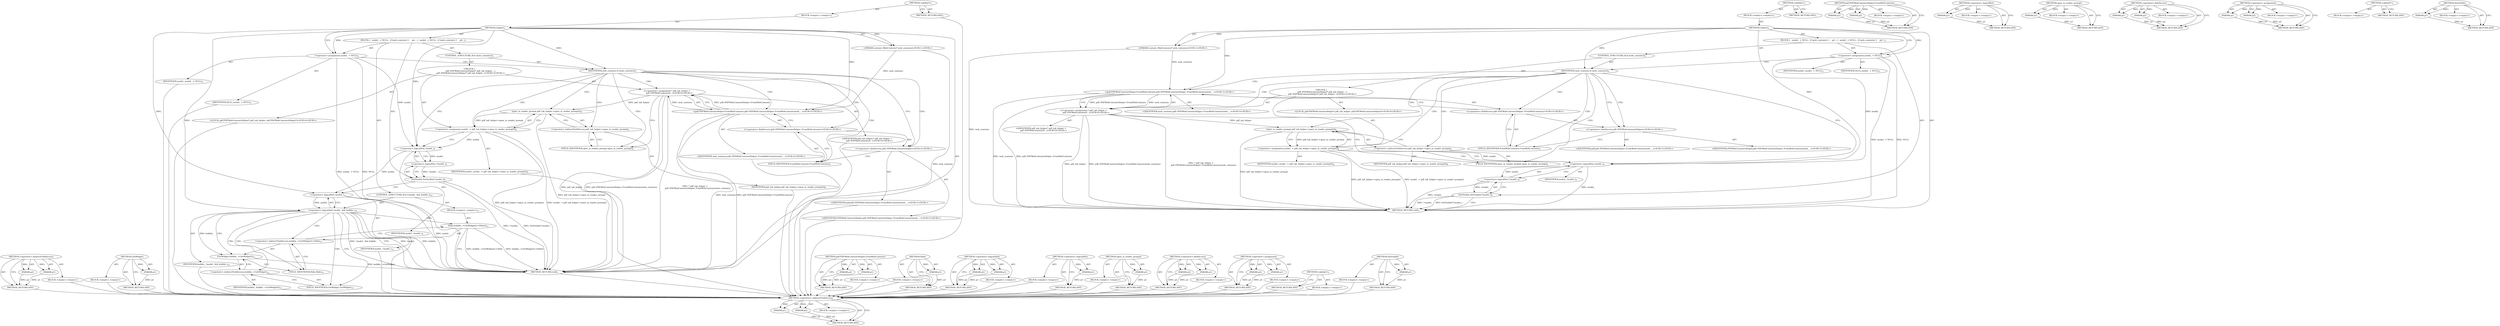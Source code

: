 digraph "SetVisible" {
vulnerable_77 [label=<(METHOD,&lt;operator&gt;.indirectFieldAccess)>];
vulnerable_78 [label=<(PARAM,p1)>];
vulnerable_79 [label=<(PARAM,p2)>];
vulnerable_80 [label=<(BLOCK,&lt;empty&gt;,&lt;empty&gt;)>];
vulnerable_81 [label=<(METHOD_RETURN,ANY)>];
vulnerable_6 [label=<(METHOD,&lt;global&gt;)<SUB>1</SUB>>];
vulnerable_7 [label=<(BLOCK,&lt;empty&gt;,&lt;empty&gt;)<SUB>1</SUB>>];
vulnerable_8 [label=<(METHOD,Update)<SUB>1</SUB>>];
vulnerable_9 [label="<(PARAM,content::WebContents* web_contents)<SUB>1</SUB>>"];
vulnerable_10 [label=<(BLOCK,{
  model_ = NULL;
  if (web_contents) {
    pd...,{
  model_ = NULL;
  if (web_contents) {
    pd...)<SUB>1</SUB>>];
vulnerable_11 [label=<(&lt;operator&gt;.assignment,model_ = NULL)<SUB>2</SUB>>];
vulnerable_12 [label=<(IDENTIFIER,model_,model_ = NULL)<SUB>2</SUB>>];
vulnerable_13 [label=<(IDENTIFIER,NULL,model_ = NULL)<SUB>2</SUB>>];
vulnerable_14 [label=<(CONTROL_STRUCTURE,IF,if (web_contents))<SUB>3</SUB>>];
vulnerable_15 [label=<(IDENTIFIER,web_contents,if (web_contents))<SUB>3</SUB>>];
vulnerable_16 [label="<(BLOCK,{
    pdf::PDFWebContentsHelper* pdf_tab_helper...,{
    pdf::PDFWebContentsHelper* pdf_tab_helper...)<SUB>3</SUB>>"];
vulnerable_17 [label="<(LOCAL,pdf.PDFWebContentsHelper* pdf_tab_helper: pdf.PDFWebContentsHelper*)<SUB>4</SUB>>"];
vulnerable_18 [label="<(&lt;operator&gt;.assignment,* pdf_tab_helper =
        pdf::PDFWebContentsH...)<SUB>4</SUB>>"];
vulnerable_19 [label="<(IDENTIFIER,pdf_tab_helper,* pdf_tab_helper =
        pdf::PDFWebContentsH...)<SUB>4</SUB>>"];
vulnerable_20 [label="<(pdf.PDFWebContentsHelper.FromWebContents,pdf::PDFWebContentsHelper::FromWebContents(web_...)<SUB>5</SUB>>"];
vulnerable_21 [label="<(&lt;operator&gt;.fieldAccess,pdf::PDFWebContentsHelper::FromWebContents)<SUB>5</SUB>>"];
vulnerable_22 [label="<(&lt;operator&gt;.fieldAccess,pdf::PDFWebContentsHelper)<SUB>5</SUB>>"];
vulnerable_23 [label="<(IDENTIFIER,pdf,pdf::PDFWebContentsHelper::FromWebContents(web_...)<SUB>5</SUB>>"];
vulnerable_24 [label="<(IDENTIFIER,PDFWebContentsHelper,pdf::PDFWebContentsHelper::FromWebContents(web_...)<SUB>5</SUB>>"];
vulnerable_25 [label=<(FIELD_IDENTIFIER,FromWebContents,FromWebContents)<SUB>5</SUB>>];
vulnerable_26 [label="<(IDENTIFIER,web_contents,pdf::PDFWebContentsHelper::FromWebContents(web_...)<SUB>5</SUB>>"];
vulnerable_27 [label=<(&lt;operator&gt;.assignment,model_ = pdf_tab_helper-&gt;open_in_reader_prompt())<SUB>6</SUB>>];
vulnerable_28 [label=<(IDENTIFIER,model_,model_ = pdf_tab_helper-&gt;open_in_reader_prompt())<SUB>6</SUB>>];
vulnerable_29 [label=<(open_in_reader_prompt,pdf_tab_helper-&gt;open_in_reader_prompt())<SUB>6</SUB>>];
vulnerable_30 [label=<(&lt;operator&gt;.indirectFieldAccess,pdf_tab_helper-&gt;open_in_reader_prompt)<SUB>6</SUB>>];
vulnerable_31 [label=<(IDENTIFIER,pdf_tab_helper,pdf_tab_helper-&gt;open_in_reader_prompt())<SUB>6</SUB>>];
vulnerable_32 [label=<(FIELD_IDENTIFIER,open_in_reader_prompt,open_in_reader_prompt)<SUB>6</SUB>>];
vulnerable_33 [label=<(SetVisible,SetVisible(!!model_))<SUB>9</SUB>>];
vulnerable_34 [label=<(&lt;operator&gt;.logicalNot,!!model_)<SUB>9</SUB>>];
vulnerable_35 [label=<(&lt;operator&gt;.logicalNot,!model_)<SUB>9</SUB>>];
vulnerable_36 [label=<(IDENTIFIER,model_,!model_)<SUB>9</SUB>>];
vulnerable_37 [label=<(METHOD_RETURN,void)<SUB>1</SUB>>];
vulnerable_39 [label=<(METHOD_RETURN,ANY)<SUB>1</SUB>>];
vulnerable_63 [label=<(METHOD,pdf.PDFWebContentsHelper.FromWebContents)>];
vulnerable_64 [label=<(PARAM,p1)>];
vulnerable_65 [label=<(PARAM,p2)>];
vulnerable_66 [label=<(BLOCK,&lt;empty&gt;,&lt;empty&gt;)>];
vulnerable_67 [label=<(METHOD_RETURN,ANY)>];
vulnerable_86 [label=<(METHOD,&lt;operator&gt;.logicalNot)>];
vulnerable_87 [label=<(PARAM,p1)>];
vulnerable_88 [label=<(BLOCK,&lt;empty&gt;,&lt;empty&gt;)>];
vulnerable_89 [label=<(METHOD_RETURN,ANY)>];
vulnerable_73 [label=<(METHOD,open_in_reader_prompt)>];
vulnerable_74 [label=<(PARAM,p1)>];
vulnerable_75 [label=<(BLOCK,&lt;empty&gt;,&lt;empty&gt;)>];
vulnerable_76 [label=<(METHOD_RETURN,ANY)>];
vulnerable_68 [label=<(METHOD,&lt;operator&gt;.fieldAccess)>];
vulnerable_69 [label=<(PARAM,p1)>];
vulnerable_70 [label=<(PARAM,p2)>];
vulnerable_71 [label=<(BLOCK,&lt;empty&gt;,&lt;empty&gt;)>];
vulnerable_72 [label=<(METHOD_RETURN,ANY)>];
vulnerable_58 [label=<(METHOD,&lt;operator&gt;.assignment)>];
vulnerable_59 [label=<(PARAM,p1)>];
vulnerable_60 [label=<(PARAM,p2)>];
vulnerable_61 [label=<(BLOCK,&lt;empty&gt;,&lt;empty&gt;)>];
vulnerable_62 [label=<(METHOD_RETURN,ANY)>];
vulnerable_52 [label=<(METHOD,&lt;global&gt;)<SUB>1</SUB>>];
vulnerable_53 [label=<(BLOCK,&lt;empty&gt;,&lt;empty&gt;)>];
vulnerable_54 [label=<(METHOD_RETURN,ANY)>];
vulnerable_82 [label=<(METHOD,SetVisible)>];
vulnerable_83 [label=<(PARAM,p1)>];
vulnerable_84 [label=<(BLOCK,&lt;empty&gt;,&lt;empty&gt;)>];
vulnerable_85 [label=<(METHOD_RETURN,ANY)>];
fixed_90 [label=<(METHOD,&lt;operator&gt;.indirectFieldAccess)>];
fixed_91 [label=<(PARAM,p1)>];
fixed_92 [label=<(PARAM,p2)>];
fixed_93 [label=<(BLOCK,&lt;empty&gt;,&lt;empty&gt;)>];
fixed_94 [label=<(METHOD_RETURN,ANY)>];
fixed_112 [label=<(METHOD,GetWidget)>];
fixed_113 [label=<(PARAM,p1)>];
fixed_114 [label=<(BLOCK,&lt;empty&gt;,&lt;empty&gt;)>];
fixed_115 [label=<(METHOD_RETURN,ANY)>];
fixed_6 [label=<(METHOD,&lt;global&gt;)<SUB>1</SUB>>];
fixed_7 [label=<(BLOCK,&lt;empty&gt;,&lt;empty&gt;)<SUB>1</SUB>>];
fixed_8 [label=<(METHOD,Update)<SUB>1</SUB>>];
fixed_9 [label="<(PARAM,content::WebContents* web_contents)<SUB>1</SUB>>"];
fixed_10 [label=<(BLOCK,{
  model_ = NULL;
  if (web_contents) {
    pd...,{
  model_ = NULL;
  if (web_contents) {
    pd...)<SUB>1</SUB>>];
fixed_11 [label=<(&lt;operator&gt;.assignment,model_ = NULL)<SUB>2</SUB>>];
fixed_12 [label=<(IDENTIFIER,model_,model_ = NULL)<SUB>2</SUB>>];
fixed_13 [label=<(IDENTIFIER,NULL,model_ = NULL)<SUB>2</SUB>>];
fixed_14 [label=<(CONTROL_STRUCTURE,IF,if (web_contents))<SUB>3</SUB>>];
fixed_15 [label=<(IDENTIFIER,web_contents,if (web_contents))<SUB>3</SUB>>];
fixed_16 [label="<(BLOCK,{
    pdf::PDFWebContentsHelper* pdf_tab_helper...,{
    pdf::PDFWebContentsHelper* pdf_tab_helper...)<SUB>3</SUB>>"];
fixed_17 [label="<(LOCAL,pdf.PDFWebContentsHelper* pdf_tab_helper: pdf.PDFWebContentsHelper*)<SUB>4</SUB>>"];
fixed_18 [label="<(&lt;operator&gt;.assignment,* pdf_tab_helper =
        pdf::PDFWebContentsH...)<SUB>4</SUB>>"];
fixed_19 [label="<(IDENTIFIER,pdf_tab_helper,* pdf_tab_helper =
        pdf::PDFWebContentsH...)<SUB>4</SUB>>"];
fixed_20 [label="<(pdf.PDFWebContentsHelper.FromWebContents,pdf::PDFWebContentsHelper::FromWebContents(web_...)<SUB>5</SUB>>"];
fixed_21 [label="<(&lt;operator&gt;.fieldAccess,pdf::PDFWebContentsHelper::FromWebContents)<SUB>5</SUB>>"];
fixed_22 [label="<(&lt;operator&gt;.fieldAccess,pdf::PDFWebContentsHelper)<SUB>5</SUB>>"];
fixed_23 [label="<(IDENTIFIER,pdf,pdf::PDFWebContentsHelper::FromWebContents(web_...)<SUB>5</SUB>>"];
fixed_24 [label="<(IDENTIFIER,PDFWebContentsHelper,pdf::PDFWebContentsHelper::FromWebContents(web_...)<SUB>5</SUB>>"];
fixed_25 [label=<(FIELD_IDENTIFIER,FromWebContents,FromWebContents)<SUB>5</SUB>>];
fixed_26 [label="<(IDENTIFIER,web_contents,pdf::PDFWebContentsHelper::FromWebContents(web_...)<SUB>5</SUB>>"];
fixed_27 [label=<(&lt;operator&gt;.assignment,model_ = pdf_tab_helper-&gt;open_in_reader_prompt())<SUB>6</SUB>>];
fixed_28 [label=<(IDENTIFIER,model_,model_ = pdf_tab_helper-&gt;open_in_reader_prompt())<SUB>6</SUB>>];
fixed_29 [label=<(open_in_reader_prompt,pdf_tab_helper-&gt;open_in_reader_prompt())<SUB>6</SUB>>];
fixed_30 [label=<(&lt;operator&gt;.indirectFieldAccess,pdf_tab_helper-&gt;open_in_reader_prompt)<SUB>6</SUB>>];
fixed_31 [label=<(IDENTIFIER,pdf_tab_helper,pdf_tab_helper-&gt;open_in_reader_prompt())<SUB>6</SUB>>];
fixed_32 [label=<(FIELD_IDENTIFIER,open_in_reader_prompt,open_in_reader_prompt)<SUB>6</SUB>>];
fixed_33 [label=<(SetVisible,SetVisible(!!model_))<SUB>9</SUB>>];
fixed_34 [label=<(&lt;operator&gt;.logicalNot,!!model_)<SUB>9</SUB>>];
fixed_35 [label=<(&lt;operator&gt;.logicalNot,!model_)<SUB>9</SUB>>];
fixed_36 [label=<(IDENTIFIER,model_,!model_)<SUB>9</SUB>>];
fixed_37 [label=<(CONTROL_STRUCTURE,IF,if (!model_ &amp;&amp; bubble_))<SUB>12</SUB>>];
fixed_38 [label=<(&lt;operator&gt;.logicalAnd,!model_ &amp;&amp; bubble_)<SUB>12</SUB>>];
fixed_39 [label=<(&lt;operator&gt;.logicalNot,!model_)<SUB>12</SUB>>];
fixed_40 [label=<(IDENTIFIER,model_,!model_)<SUB>12</SUB>>];
fixed_41 [label=<(IDENTIFIER,bubble_,!model_ &amp;&amp; bubble_)<SUB>12</SUB>>];
fixed_42 [label=<(BLOCK,&lt;empty&gt;,&lt;empty&gt;)<SUB>13</SUB>>];
fixed_43 [label=<(Hide,bubble_-&gt;GetWidget()-&gt;Hide())<SUB>13</SUB>>];
fixed_44 [label=<(&lt;operator&gt;.indirectFieldAccess,bubble_-&gt;GetWidget()-&gt;Hide)<SUB>13</SUB>>];
fixed_45 [label=<(GetWidget,bubble_-&gt;GetWidget())<SUB>13</SUB>>];
fixed_46 [label=<(&lt;operator&gt;.indirectFieldAccess,bubble_-&gt;GetWidget)<SUB>13</SUB>>];
fixed_47 [label=<(IDENTIFIER,bubble_,bubble_-&gt;GetWidget())<SUB>13</SUB>>];
fixed_48 [label=<(FIELD_IDENTIFIER,GetWidget,GetWidget)<SUB>13</SUB>>];
fixed_49 [label=<(FIELD_IDENTIFIER,Hide,Hide)<SUB>13</SUB>>];
fixed_50 [label=<(METHOD_RETURN,void)<SUB>1</SUB>>];
fixed_52 [label=<(METHOD_RETURN,ANY)<SUB>1</SUB>>];
fixed_76 [label=<(METHOD,pdf.PDFWebContentsHelper.FromWebContents)>];
fixed_77 [label=<(PARAM,p1)>];
fixed_78 [label=<(PARAM,p2)>];
fixed_79 [label=<(BLOCK,&lt;empty&gt;,&lt;empty&gt;)>];
fixed_80 [label=<(METHOD_RETURN,ANY)>];
fixed_108 [label=<(METHOD,Hide)>];
fixed_109 [label=<(PARAM,p1)>];
fixed_110 [label=<(BLOCK,&lt;empty&gt;,&lt;empty&gt;)>];
fixed_111 [label=<(METHOD_RETURN,ANY)>];
fixed_103 [label=<(METHOD,&lt;operator&gt;.logicalAnd)>];
fixed_104 [label=<(PARAM,p1)>];
fixed_105 [label=<(PARAM,p2)>];
fixed_106 [label=<(BLOCK,&lt;empty&gt;,&lt;empty&gt;)>];
fixed_107 [label=<(METHOD_RETURN,ANY)>];
fixed_99 [label=<(METHOD,&lt;operator&gt;.logicalNot)>];
fixed_100 [label=<(PARAM,p1)>];
fixed_101 [label=<(BLOCK,&lt;empty&gt;,&lt;empty&gt;)>];
fixed_102 [label=<(METHOD_RETURN,ANY)>];
fixed_86 [label=<(METHOD,open_in_reader_prompt)>];
fixed_87 [label=<(PARAM,p1)>];
fixed_88 [label=<(BLOCK,&lt;empty&gt;,&lt;empty&gt;)>];
fixed_89 [label=<(METHOD_RETURN,ANY)>];
fixed_81 [label=<(METHOD,&lt;operator&gt;.fieldAccess)>];
fixed_82 [label=<(PARAM,p1)>];
fixed_83 [label=<(PARAM,p2)>];
fixed_84 [label=<(BLOCK,&lt;empty&gt;,&lt;empty&gt;)>];
fixed_85 [label=<(METHOD_RETURN,ANY)>];
fixed_71 [label=<(METHOD,&lt;operator&gt;.assignment)>];
fixed_72 [label=<(PARAM,p1)>];
fixed_73 [label=<(PARAM,p2)>];
fixed_74 [label=<(BLOCK,&lt;empty&gt;,&lt;empty&gt;)>];
fixed_75 [label=<(METHOD_RETURN,ANY)>];
fixed_65 [label=<(METHOD,&lt;global&gt;)<SUB>1</SUB>>];
fixed_66 [label=<(BLOCK,&lt;empty&gt;,&lt;empty&gt;)>];
fixed_67 [label=<(METHOD_RETURN,ANY)>];
fixed_95 [label=<(METHOD,SetVisible)>];
fixed_96 [label=<(PARAM,p1)>];
fixed_97 [label=<(BLOCK,&lt;empty&gt;,&lt;empty&gt;)>];
fixed_98 [label=<(METHOD_RETURN,ANY)>];
vulnerable_77 -> vulnerable_78  [key=0, label="AST: "];
vulnerable_77 -> vulnerable_78  [key=1, label="DDG: "];
vulnerable_77 -> vulnerable_80  [key=0, label="AST: "];
vulnerable_77 -> vulnerable_79  [key=0, label="AST: "];
vulnerable_77 -> vulnerable_79  [key=1, label="DDG: "];
vulnerable_77 -> vulnerable_81  [key=0, label="AST: "];
vulnerable_77 -> vulnerable_81  [key=1, label="CFG: "];
vulnerable_78 -> vulnerable_81  [key=0, label="DDG: p1"];
vulnerable_79 -> vulnerable_81  [key=0, label="DDG: p2"];
vulnerable_6 -> vulnerable_7  [key=0, label="AST: "];
vulnerable_6 -> vulnerable_39  [key=0, label="AST: "];
vulnerable_6 -> vulnerable_39  [key=1, label="CFG: "];
vulnerable_7 -> vulnerable_8  [key=0, label="AST: "];
vulnerable_8 -> vulnerable_9  [key=0, label="AST: "];
vulnerable_8 -> vulnerable_9  [key=1, label="DDG: "];
vulnerable_8 -> vulnerable_10  [key=0, label="AST: "];
vulnerable_8 -> vulnerable_37  [key=0, label="AST: "];
vulnerable_8 -> vulnerable_11  [key=0, label="CFG: "];
vulnerable_8 -> vulnerable_11  [key=1, label="DDG: "];
vulnerable_8 -> vulnerable_15  [key=0, label="DDG: "];
vulnerable_8 -> vulnerable_35  [key=0, label="DDG: "];
vulnerable_8 -> vulnerable_20  [key=0, label="DDG: "];
vulnerable_9 -> vulnerable_37  [key=0, label="DDG: web_contents"];
vulnerable_9 -> vulnerable_20  [key=0, label="DDG: web_contents"];
vulnerable_10 -> vulnerable_11  [key=0, label="AST: "];
vulnerable_10 -> vulnerable_14  [key=0, label="AST: "];
vulnerable_10 -> vulnerable_33  [key=0, label="AST: "];
vulnerable_11 -> vulnerable_12  [key=0, label="AST: "];
vulnerable_11 -> vulnerable_13  [key=0, label="AST: "];
vulnerable_11 -> vulnerable_15  [key=0, label="CFG: "];
vulnerable_11 -> vulnerable_37  [key=0, label="DDG: model_ = NULL"];
vulnerable_11 -> vulnerable_37  [key=1, label="DDG: NULL"];
vulnerable_11 -> vulnerable_35  [key=0, label="DDG: model_"];
vulnerable_14 -> vulnerable_15  [key=0, label="AST: "];
vulnerable_14 -> vulnerable_16  [key=0, label="AST: "];
vulnerable_15 -> vulnerable_22  [key=0, label="CFG: "];
vulnerable_15 -> vulnerable_22  [key=1, label="CDG: "];
vulnerable_15 -> vulnerable_35  [key=0, label="CFG: "];
vulnerable_15 -> vulnerable_30  [key=0, label="CDG: "];
vulnerable_15 -> vulnerable_29  [key=0, label="CDG: "];
vulnerable_15 -> vulnerable_21  [key=0, label="CDG: "];
vulnerable_15 -> vulnerable_32  [key=0, label="CDG: "];
vulnerable_15 -> vulnerable_18  [key=0, label="CDG: "];
vulnerable_15 -> vulnerable_20  [key=0, label="CDG: "];
vulnerable_15 -> vulnerable_25  [key=0, label="CDG: "];
vulnerable_15 -> vulnerable_27  [key=0, label="CDG: "];
vulnerable_16 -> vulnerable_17  [key=0, label="AST: "];
vulnerable_16 -> vulnerable_18  [key=0, label="AST: "];
vulnerable_16 -> vulnerable_27  [key=0, label="AST: "];
vulnerable_18 -> vulnerable_19  [key=0, label="AST: "];
vulnerable_18 -> vulnerable_20  [key=0, label="AST: "];
vulnerable_18 -> vulnerable_32  [key=0, label="CFG: "];
vulnerable_18 -> vulnerable_37  [key=0, label="DDG: pdf_tab_helper"];
vulnerable_18 -> vulnerable_37  [key=1, label="DDG: pdf::PDFWebContentsHelper::FromWebContents(web_contents)"];
vulnerable_18 -> vulnerable_37  [key=2, label="DDG: * pdf_tab_helper =
        pdf::PDFWebContentsHelper::FromWebContents(web_contents)"];
vulnerable_18 -> vulnerable_29  [key=0, label="DDG: pdf_tab_helper"];
vulnerable_20 -> vulnerable_21  [key=0, label="AST: "];
vulnerable_20 -> vulnerable_26  [key=0, label="AST: "];
vulnerable_20 -> vulnerable_18  [key=0, label="CFG: "];
vulnerable_20 -> vulnerable_18  [key=1, label="DDG: pdf::PDFWebContentsHelper::FromWebContents"];
vulnerable_20 -> vulnerable_18  [key=2, label="DDG: web_contents"];
vulnerable_20 -> vulnerable_37  [key=0, label="DDG: pdf::PDFWebContentsHelper::FromWebContents"];
vulnerable_20 -> vulnerable_37  [key=1, label="DDG: web_contents"];
vulnerable_21 -> vulnerable_22  [key=0, label="AST: "];
vulnerable_21 -> vulnerable_25  [key=0, label="AST: "];
vulnerable_21 -> vulnerable_20  [key=0, label="CFG: "];
vulnerable_22 -> vulnerable_23  [key=0, label="AST: "];
vulnerable_22 -> vulnerable_24  [key=0, label="AST: "];
vulnerable_22 -> vulnerable_25  [key=0, label="CFG: "];
vulnerable_25 -> vulnerable_21  [key=0, label="CFG: "];
vulnerable_27 -> vulnerable_28  [key=0, label="AST: "];
vulnerable_27 -> vulnerable_29  [key=0, label="AST: "];
vulnerable_27 -> vulnerable_35  [key=0, label="CFG: "];
vulnerable_27 -> vulnerable_35  [key=1, label="DDG: model_"];
vulnerable_27 -> vulnerable_37  [key=0, label="DDG: pdf_tab_helper-&gt;open_in_reader_prompt()"];
vulnerable_27 -> vulnerable_37  [key=1, label="DDG: model_ = pdf_tab_helper-&gt;open_in_reader_prompt()"];
vulnerable_29 -> vulnerable_30  [key=0, label="AST: "];
vulnerable_29 -> vulnerable_27  [key=0, label="CFG: "];
vulnerable_29 -> vulnerable_27  [key=1, label="DDG: pdf_tab_helper-&gt;open_in_reader_prompt"];
vulnerable_29 -> vulnerable_37  [key=0, label="DDG: pdf_tab_helper-&gt;open_in_reader_prompt"];
vulnerable_30 -> vulnerable_31  [key=0, label="AST: "];
vulnerable_30 -> vulnerable_32  [key=0, label="AST: "];
vulnerable_30 -> vulnerable_29  [key=0, label="CFG: "];
vulnerable_32 -> vulnerable_30  [key=0, label="CFG: "];
vulnerable_33 -> vulnerable_34  [key=0, label="AST: "];
vulnerable_33 -> vulnerable_37  [key=0, label="CFG: "];
vulnerable_33 -> vulnerable_37  [key=1, label="DDG: !!model_"];
vulnerable_33 -> vulnerable_37  [key=2, label="DDG: SetVisible(!!model_)"];
vulnerable_34 -> vulnerable_35  [key=0, label="AST: "];
vulnerable_34 -> vulnerable_33  [key=0, label="CFG: "];
vulnerable_34 -> vulnerable_33  [key=1, label="DDG: !model_"];
vulnerable_34 -> vulnerable_37  [key=0, label="DDG: !model_"];
vulnerable_35 -> vulnerable_36  [key=0, label="AST: "];
vulnerable_35 -> vulnerable_34  [key=0, label="CFG: "];
vulnerable_35 -> vulnerable_34  [key=1, label="DDG: model_"];
vulnerable_35 -> vulnerable_37  [key=0, label="DDG: model_"];
vulnerable_63 -> vulnerable_64  [key=0, label="AST: "];
vulnerable_63 -> vulnerable_64  [key=1, label="DDG: "];
vulnerable_63 -> vulnerable_66  [key=0, label="AST: "];
vulnerable_63 -> vulnerable_65  [key=0, label="AST: "];
vulnerable_63 -> vulnerable_65  [key=1, label="DDG: "];
vulnerable_63 -> vulnerable_67  [key=0, label="AST: "];
vulnerable_63 -> vulnerable_67  [key=1, label="CFG: "];
vulnerable_64 -> vulnerable_67  [key=0, label="DDG: p1"];
vulnerable_65 -> vulnerable_67  [key=0, label="DDG: p2"];
vulnerable_86 -> vulnerable_87  [key=0, label="AST: "];
vulnerable_86 -> vulnerable_87  [key=1, label="DDG: "];
vulnerable_86 -> vulnerable_88  [key=0, label="AST: "];
vulnerable_86 -> vulnerable_89  [key=0, label="AST: "];
vulnerable_86 -> vulnerable_89  [key=1, label="CFG: "];
vulnerable_87 -> vulnerable_89  [key=0, label="DDG: p1"];
vulnerable_73 -> vulnerable_74  [key=0, label="AST: "];
vulnerable_73 -> vulnerable_74  [key=1, label="DDG: "];
vulnerable_73 -> vulnerable_75  [key=0, label="AST: "];
vulnerable_73 -> vulnerable_76  [key=0, label="AST: "];
vulnerable_73 -> vulnerable_76  [key=1, label="CFG: "];
vulnerable_74 -> vulnerable_76  [key=0, label="DDG: p1"];
vulnerable_68 -> vulnerable_69  [key=0, label="AST: "];
vulnerable_68 -> vulnerable_69  [key=1, label="DDG: "];
vulnerable_68 -> vulnerable_71  [key=0, label="AST: "];
vulnerable_68 -> vulnerable_70  [key=0, label="AST: "];
vulnerable_68 -> vulnerable_70  [key=1, label="DDG: "];
vulnerable_68 -> vulnerable_72  [key=0, label="AST: "];
vulnerable_68 -> vulnerable_72  [key=1, label="CFG: "];
vulnerable_69 -> vulnerable_72  [key=0, label="DDG: p1"];
vulnerable_70 -> vulnerable_72  [key=0, label="DDG: p2"];
vulnerable_58 -> vulnerable_59  [key=0, label="AST: "];
vulnerable_58 -> vulnerable_59  [key=1, label="DDG: "];
vulnerable_58 -> vulnerable_61  [key=0, label="AST: "];
vulnerable_58 -> vulnerable_60  [key=0, label="AST: "];
vulnerable_58 -> vulnerable_60  [key=1, label="DDG: "];
vulnerable_58 -> vulnerable_62  [key=0, label="AST: "];
vulnerable_58 -> vulnerable_62  [key=1, label="CFG: "];
vulnerable_59 -> vulnerable_62  [key=0, label="DDG: p1"];
vulnerable_60 -> vulnerable_62  [key=0, label="DDG: p2"];
vulnerable_52 -> vulnerable_53  [key=0, label="AST: "];
vulnerable_52 -> vulnerable_54  [key=0, label="AST: "];
vulnerable_52 -> vulnerable_54  [key=1, label="CFG: "];
vulnerable_82 -> vulnerable_83  [key=0, label="AST: "];
vulnerable_82 -> vulnerable_83  [key=1, label="DDG: "];
vulnerable_82 -> vulnerable_84  [key=0, label="AST: "];
vulnerable_82 -> vulnerable_85  [key=0, label="AST: "];
vulnerable_82 -> vulnerable_85  [key=1, label="CFG: "];
vulnerable_83 -> vulnerable_85  [key=0, label="DDG: p1"];
fixed_90 -> fixed_91  [key=0, label="AST: "];
fixed_90 -> fixed_91  [key=1, label="DDG: "];
fixed_90 -> fixed_93  [key=0, label="AST: "];
fixed_90 -> fixed_92  [key=0, label="AST: "];
fixed_90 -> fixed_92  [key=1, label="DDG: "];
fixed_90 -> fixed_94  [key=0, label="AST: "];
fixed_90 -> fixed_94  [key=1, label="CFG: "];
fixed_91 -> fixed_94  [key=0, label="DDG: p1"];
fixed_92 -> fixed_94  [key=0, label="DDG: p2"];
fixed_93 -> vulnerable_77  [key=0];
fixed_94 -> vulnerable_77  [key=0];
fixed_112 -> fixed_113  [key=0, label="AST: "];
fixed_112 -> fixed_113  [key=1, label="DDG: "];
fixed_112 -> fixed_114  [key=0, label="AST: "];
fixed_112 -> fixed_115  [key=0, label="AST: "];
fixed_112 -> fixed_115  [key=1, label="CFG: "];
fixed_113 -> fixed_115  [key=0, label="DDG: p1"];
fixed_114 -> vulnerable_77  [key=0];
fixed_115 -> vulnerable_77  [key=0];
fixed_6 -> fixed_7  [key=0, label="AST: "];
fixed_6 -> fixed_52  [key=0, label="AST: "];
fixed_6 -> fixed_52  [key=1, label="CFG: "];
fixed_7 -> fixed_8  [key=0, label="AST: "];
fixed_8 -> fixed_9  [key=0, label="AST: "];
fixed_8 -> fixed_9  [key=1, label="DDG: "];
fixed_8 -> fixed_10  [key=0, label="AST: "];
fixed_8 -> fixed_50  [key=0, label="AST: "];
fixed_8 -> fixed_11  [key=0, label="CFG: "];
fixed_8 -> fixed_11  [key=1, label="DDG: "];
fixed_8 -> fixed_15  [key=0, label="DDG: "];
fixed_8 -> fixed_38  [key=0, label="DDG: "];
fixed_8 -> fixed_35  [key=0, label="DDG: "];
fixed_8 -> fixed_39  [key=0, label="DDG: "];
fixed_8 -> fixed_20  [key=0, label="DDG: "];
fixed_9 -> fixed_50  [key=0, label="DDG: web_contents"];
fixed_9 -> fixed_20  [key=0, label="DDG: web_contents"];
fixed_10 -> fixed_11  [key=0, label="AST: "];
fixed_10 -> fixed_14  [key=0, label="AST: "];
fixed_10 -> fixed_33  [key=0, label="AST: "];
fixed_10 -> fixed_37  [key=0, label="AST: "];
fixed_11 -> fixed_12  [key=0, label="AST: "];
fixed_11 -> fixed_13  [key=0, label="AST: "];
fixed_11 -> fixed_15  [key=0, label="CFG: "];
fixed_11 -> fixed_50  [key=0, label="DDG: model_ = NULL"];
fixed_11 -> fixed_50  [key=1, label="DDG: NULL"];
fixed_11 -> fixed_35  [key=0, label="DDG: model_"];
fixed_12 -> vulnerable_77  [key=0];
fixed_13 -> vulnerable_77  [key=0];
fixed_14 -> fixed_15  [key=0, label="AST: "];
fixed_14 -> fixed_16  [key=0, label="AST: "];
fixed_15 -> fixed_22  [key=0, label="CFG: "];
fixed_15 -> fixed_22  [key=1, label="CDG: "];
fixed_15 -> fixed_35  [key=0, label="CFG: "];
fixed_15 -> fixed_30  [key=0, label="CDG: "];
fixed_15 -> fixed_29  [key=0, label="CDG: "];
fixed_15 -> fixed_21  [key=0, label="CDG: "];
fixed_15 -> fixed_32  [key=0, label="CDG: "];
fixed_15 -> fixed_18  [key=0, label="CDG: "];
fixed_15 -> fixed_20  [key=0, label="CDG: "];
fixed_15 -> fixed_25  [key=0, label="CDG: "];
fixed_15 -> fixed_27  [key=0, label="CDG: "];
fixed_16 -> fixed_17  [key=0, label="AST: "];
fixed_16 -> fixed_18  [key=0, label="AST: "];
fixed_16 -> fixed_27  [key=0, label="AST: "];
fixed_17 -> vulnerable_77  [key=0];
fixed_18 -> fixed_19  [key=0, label="AST: "];
fixed_18 -> fixed_20  [key=0, label="AST: "];
fixed_18 -> fixed_32  [key=0, label="CFG: "];
fixed_18 -> fixed_50  [key=0, label="DDG: pdf_tab_helper"];
fixed_18 -> fixed_50  [key=1, label="DDG: pdf::PDFWebContentsHelper::FromWebContents(web_contents)"];
fixed_18 -> fixed_50  [key=2, label="DDG: * pdf_tab_helper =
        pdf::PDFWebContentsHelper::FromWebContents(web_contents)"];
fixed_18 -> fixed_29  [key=0, label="DDG: pdf_tab_helper"];
fixed_19 -> vulnerable_77  [key=0];
fixed_20 -> fixed_21  [key=0, label="AST: "];
fixed_20 -> fixed_26  [key=0, label="AST: "];
fixed_20 -> fixed_18  [key=0, label="CFG: "];
fixed_20 -> fixed_18  [key=1, label="DDG: pdf::PDFWebContentsHelper::FromWebContents"];
fixed_20 -> fixed_18  [key=2, label="DDG: web_contents"];
fixed_20 -> fixed_50  [key=0, label="DDG: pdf::PDFWebContentsHelper::FromWebContents"];
fixed_20 -> fixed_50  [key=1, label="DDG: web_contents"];
fixed_21 -> fixed_22  [key=0, label="AST: "];
fixed_21 -> fixed_25  [key=0, label="AST: "];
fixed_21 -> fixed_20  [key=0, label="CFG: "];
fixed_22 -> fixed_23  [key=0, label="AST: "];
fixed_22 -> fixed_24  [key=0, label="AST: "];
fixed_22 -> fixed_25  [key=0, label="CFG: "];
fixed_23 -> vulnerable_77  [key=0];
fixed_24 -> vulnerable_77  [key=0];
fixed_25 -> fixed_21  [key=0, label="CFG: "];
fixed_26 -> vulnerable_77  [key=0];
fixed_27 -> fixed_28  [key=0, label="AST: "];
fixed_27 -> fixed_29  [key=0, label="AST: "];
fixed_27 -> fixed_35  [key=0, label="CFG: "];
fixed_27 -> fixed_35  [key=1, label="DDG: model_"];
fixed_27 -> fixed_50  [key=0, label="DDG: pdf_tab_helper-&gt;open_in_reader_prompt()"];
fixed_27 -> fixed_50  [key=1, label="DDG: model_ = pdf_tab_helper-&gt;open_in_reader_prompt()"];
fixed_28 -> vulnerable_77  [key=0];
fixed_29 -> fixed_30  [key=0, label="AST: "];
fixed_29 -> fixed_27  [key=0, label="CFG: "];
fixed_29 -> fixed_27  [key=1, label="DDG: pdf_tab_helper-&gt;open_in_reader_prompt"];
fixed_29 -> fixed_50  [key=0, label="DDG: pdf_tab_helper-&gt;open_in_reader_prompt"];
fixed_30 -> fixed_31  [key=0, label="AST: "];
fixed_30 -> fixed_32  [key=0, label="AST: "];
fixed_30 -> fixed_29  [key=0, label="CFG: "];
fixed_31 -> vulnerable_77  [key=0];
fixed_32 -> fixed_30  [key=0, label="CFG: "];
fixed_33 -> fixed_34  [key=0, label="AST: "];
fixed_33 -> fixed_39  [key=0, label="CFG: "];
fixed_33 -> fixed_50  [key=0, label="DDG: !!model_"];
fixed_33 -> fixed_50  [key=1, label="DDG: SetVisible(!!model_)"];
fixed_34 -> fixed_35  [key=0, label="AST: "];
fixed_34 -> fixed_33  [key=0, label="CFG: "];
fixed_34 -> fixed_33  [key=1, label="DDG: !model_"];
fixed_35 -> fixed_36  [key=0, label="AST: "];
fixed_35 -> fixed_34  [key=0, label="CFG: "];
fixed_35 -> fixed_34  [key=1, label="DDG: model_"];
fixed_35 -> fixed_39  [key=0, label="DDG: model_"];
fixed_36 -> vulnerable_77  [key=0];
fixed_37 -> fixed_38  [key=0, label="AST: "];
fixed_37 -> fixed_42  [key=0, label="AST: "];
fixed_38 -> fixed_39  [key=0, label="AST: "];
fixed_38 -> fixed_41  [key=0, label="AST: "];
fixed_38 -> fixed_50  [key=0, label="CFG: "];
fixed_38 -> fixed_50  [key=1, label="DDG: !model_"];
fixed_38 -> fixed_50  [key=2, label="DDG: bubble_"];
fixed_38 -> fixed_50  [key=3, label="DDG: !model_ &amp;&amp; bubble_"];
fixed_38 -> fixed_48  [key=0, label="CFG: "];
fixed_38 -> fixed_48  [key=1, label="CDG: "];
fixed_38 -> fixed_45  [key=0, label="DDG: bubble_"];
fixed_38 -> fixed_45  [key=1, label="CDG: "];
fixed_38 -> fixed_49  [key=0, label="CDG: "];
fixed_38 -> fixed_44  [key=0, label="CDG: "];
fixed_38 -> fixed_46  [key=0, label="CDG: "];
fixed_38 -> fixed_43  [key=0, label="CDG: "];
fixed_39 -> fixed_40  [key=0, label="AST: "];
fixed_39 -> fixed_38  [key=0, label="CFG: "];
fixed_39 -> fixed_38  [key=1, label="DDG: model_"];
fixed_39 -> fixed_50  [key=0, label="DDG: model_"];
fixed_40 -> vulnerable_77  [key=0];
fixed_41 -> vulnerable_77  [key=0];
fixed_42 -> fixed_43  [key=0, label="AST: "];
fixed_43 -> fixed_44  [key=0, label="AST: "];
fixed_43 -> fixed_50  [key=0, label="CFG: "];
fixed_43 -> fixed_50  [key=1, label="DDG: bubble_-&gt;GetWidget()-&gt;Hide"];
fixed_43 -> fixed_50  [key=2, label="DDG: bubble_-&gt;GetWidget()-&gt;Hide()"];
fixed_44 -> fixed_45  [key=0, label="AST: "];
fixed_44 -> fixed_49  [key=0, label="AST: "];
fixed_44 -> fixed_43  [key=0, label="CFG: "];
fixed_45 -> fixed_46  [key=0, label="AST: "];
fixed_45 -> fixed_49  [key=0, label="CFG: "];
fixed_45 -> fixed_50  [key=0, label="DDG: bubble_-&gt;GetWidget"];
fixed_46 -> fixed_47  [key=0, label="AST: "];
fixed_46 -> fixed_48  [key=0, label="AST: "];
fixed_46 -> fixed_45  [key=0, label="CFG: "];
fixed_47 -> vulnerable_77  [key=0];
fixed_48 -> fixed_46  [key=0, label="CFG: "];
fixed_49 -> fixed_44  [key=0, label="CFG: "];
fixed_50 -> vulnerable_77  [key=0];
fixed_52 -> vulnerable_77  [key=0];
fixed_76 -> fixed_77  [key=0, label="AST: "];
fixed_76 -> fixed_77  [key=1, label="DDG: "];
fixed_76 -> fixed_79  [key=0, label="AST: "];
fixed_76 -> fixed_78  [key=0, label="AST: "];
fixed_76 -> fixed_78  [key=1, label="DDG: "];
fixed_76 -> fixed_80  [key=0, label="AST: "];
fixed_76 -> fixed_80  [key=1, label="CFG: "];
fixed_77 -> fixed_80  [key=0, label="DDG: p1"];
fixed_78 -> fixed_80  [key=0, label="DDG: p2"];
fixed_79 -> vulnerable_77  [key=0];
fixed_80 -> vulnerable_77  [key=0];
fixed_108 -> fixed_109  [key=0, label="AST: "];
fixed_108 -> fixed_109  [key=1, label="DDG: "];
fixed_108 -> fixed_110  [key=0, label="AST: "];
fixed_108 -> fixed_111  [key=0, label="AST: "];
fixed_108 -> fixed_111  [key=1, label="CFG: "];
fixed_109 -> fixed_111  [key=0, label="DDG: p1"];
fixed_110 -> vulnerable_77  [key=0];
fixed_111 -> vulnerable_77  [key=0];
fixed_103 -> fixed_104  [key=0, label="AST: "];
fixed_103 -> fixed_104  [key=1, label="DDG: "];
fixed_103 -> fixed_106  [key=0, label="AST: "];
fixed_103 -> fixed_105  [key=0, label="AST: "];
fixed_103 -> fixed_105  [key=1, label="DDG: "];
fixed_103 -> fixed_107  [key=0, label="AST: "];
fixed_103 -> fixed_107  [key=1, label="CFG: "];
fixed_104 -> fixed_107  [key=0, label="DDG: p1"];
fixed_105 -> fixed_107  [key=0, label="DDG: p2"];
fixed_106 -> vulnerable_77  [key=0];
fixed_107 -> vulnerable_77  [key=0];
fixed_99 -> fixed_100  [key=0, label="AST: "];
fixed_99 -> fixed_100  [key=1, label="DDG: "];
fixed_99 -> fixed_101  [key=0, label="AST: "];
fixed_99 -> fixed_102  [key=0, label="AST: "];
fixed_99 -> fixed_102  [key=1, label="CFG: "];
fixed_100 -> fixed_102  [key=0, label="DDG: p1"];
fixed_101 -> vulnerable_77  [key=0];
fixed_102 -> vulnerable_77  [key=0];
fixed_86 -> fixed_87  [key=0, label="AST: "];
fixed_86 -> fixed_87  [key=1, label="DDG: "];
fixed_86 -> fixed_88  [key=0, label="AST: "];
fixed_86 -> fixed_89  [key=0, label="AST: "];
fixed_86 -> fixed_89  [key=1, label="CFG: "];
fixed_87 -> fixed_89  [key=0, label="DDG: p1"];
fixed_88 -> vulnerable_77  [key=0];
fixed_89 -> vulnerable_77  [key=0];
fixed_81 -> fixed_82  [key=0, label="AST: "];
fixed_81 -> fixed_82  [key=1, label="DDG: "];
fixed_81 -> fixed_84  [key=0, label="AST: "];
fixed_81 -> fixed_83  [key=0, label="AST: "];
fixed_81 -> fixed_83  [key=1, label="DDG: "];
fixed_81 -> fixed_85  [key=0, label="AST: "];
fixed_81 -> fixed_85  [key=1, label="CFG: "];
fixed_82 -> fixed_85  [key=0, label="DDG: p1"];
fixed_83 -> fixed_85  [key=0, label="DDG: p2"];
fixed_84 -> vulnerable_77  [key=0];
fixed_85 -> vulnerable_77  [key=0];
fixed_71 -> fixed_72  [key=0, label="AST: "];
fixed_71 -> fixed_72  [key=1, label="DDG: "];
fixed_71 -> fixed_74  [key=0, label="AST: "];
fixed_71 -> fixed_73  [key=0, label="AST: "];
fixed_71 -> fixed_73  [key=1, label="DDG: "];
fixed_71 -> fixed_75  [key=0, label="AST: "];
fixed_71 -> fixed_75  [key=1, label="CFG: "];
fixed_72 -> fixed_75  [key=0, label="DDG: p1"];
fixed_73 -> fixed_75  [key=0, label="DDG: p2"];
fixed_74 -> vulnerable_77  [key=0];
fixed_75 -> vulnerable_77  [key=0];
fixed_65 -> fixed_66  [key=0, label="AST: "];
fixed_65 -> fixed_67  [key=0, label="AST: "];
fixed_65 -> fixed_67  [key=1, label="CFG: "];
fixed_66 -> vulnerable_77  [key=0];
fixed_67 -> vulnerable_77  [key=0];
fixed_95 -> fixed_96  [key=0, label="AST: "];
fixed_95 -> fixed_96  [key=1, label="DDG: "];
fixed_95 -> fixed_97  [key=0, label="AST: "];
fixed_95 -> fixed_98  [key=0, label="AST: "];
fixed_95 -> fixed_98  [key=1, label="CFG: "];
fixed_96 -> fixed_98  [key=0, label="DDG: p1"];
fixed_97 -> vulnerable_77  [key=0];
fixed_98 -> vulnerable_77  [key=0];
}

